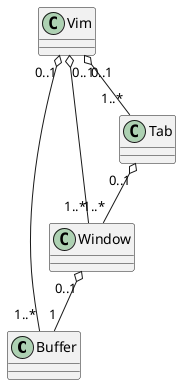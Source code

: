 @startuml object.png

class Buffer {
    }

class Window {
    }

class Tab {
    }

class Vim {
    }


Vim "0..1" o-- "1..*" Buffer
Vim "0..1" o-- "1..*" Window
Vim "0..1" o-- "1..*" Tab

Tab "0..1" o-- "1..*" Window
Window "0..1" o-- "1" Buffer
@enduml
